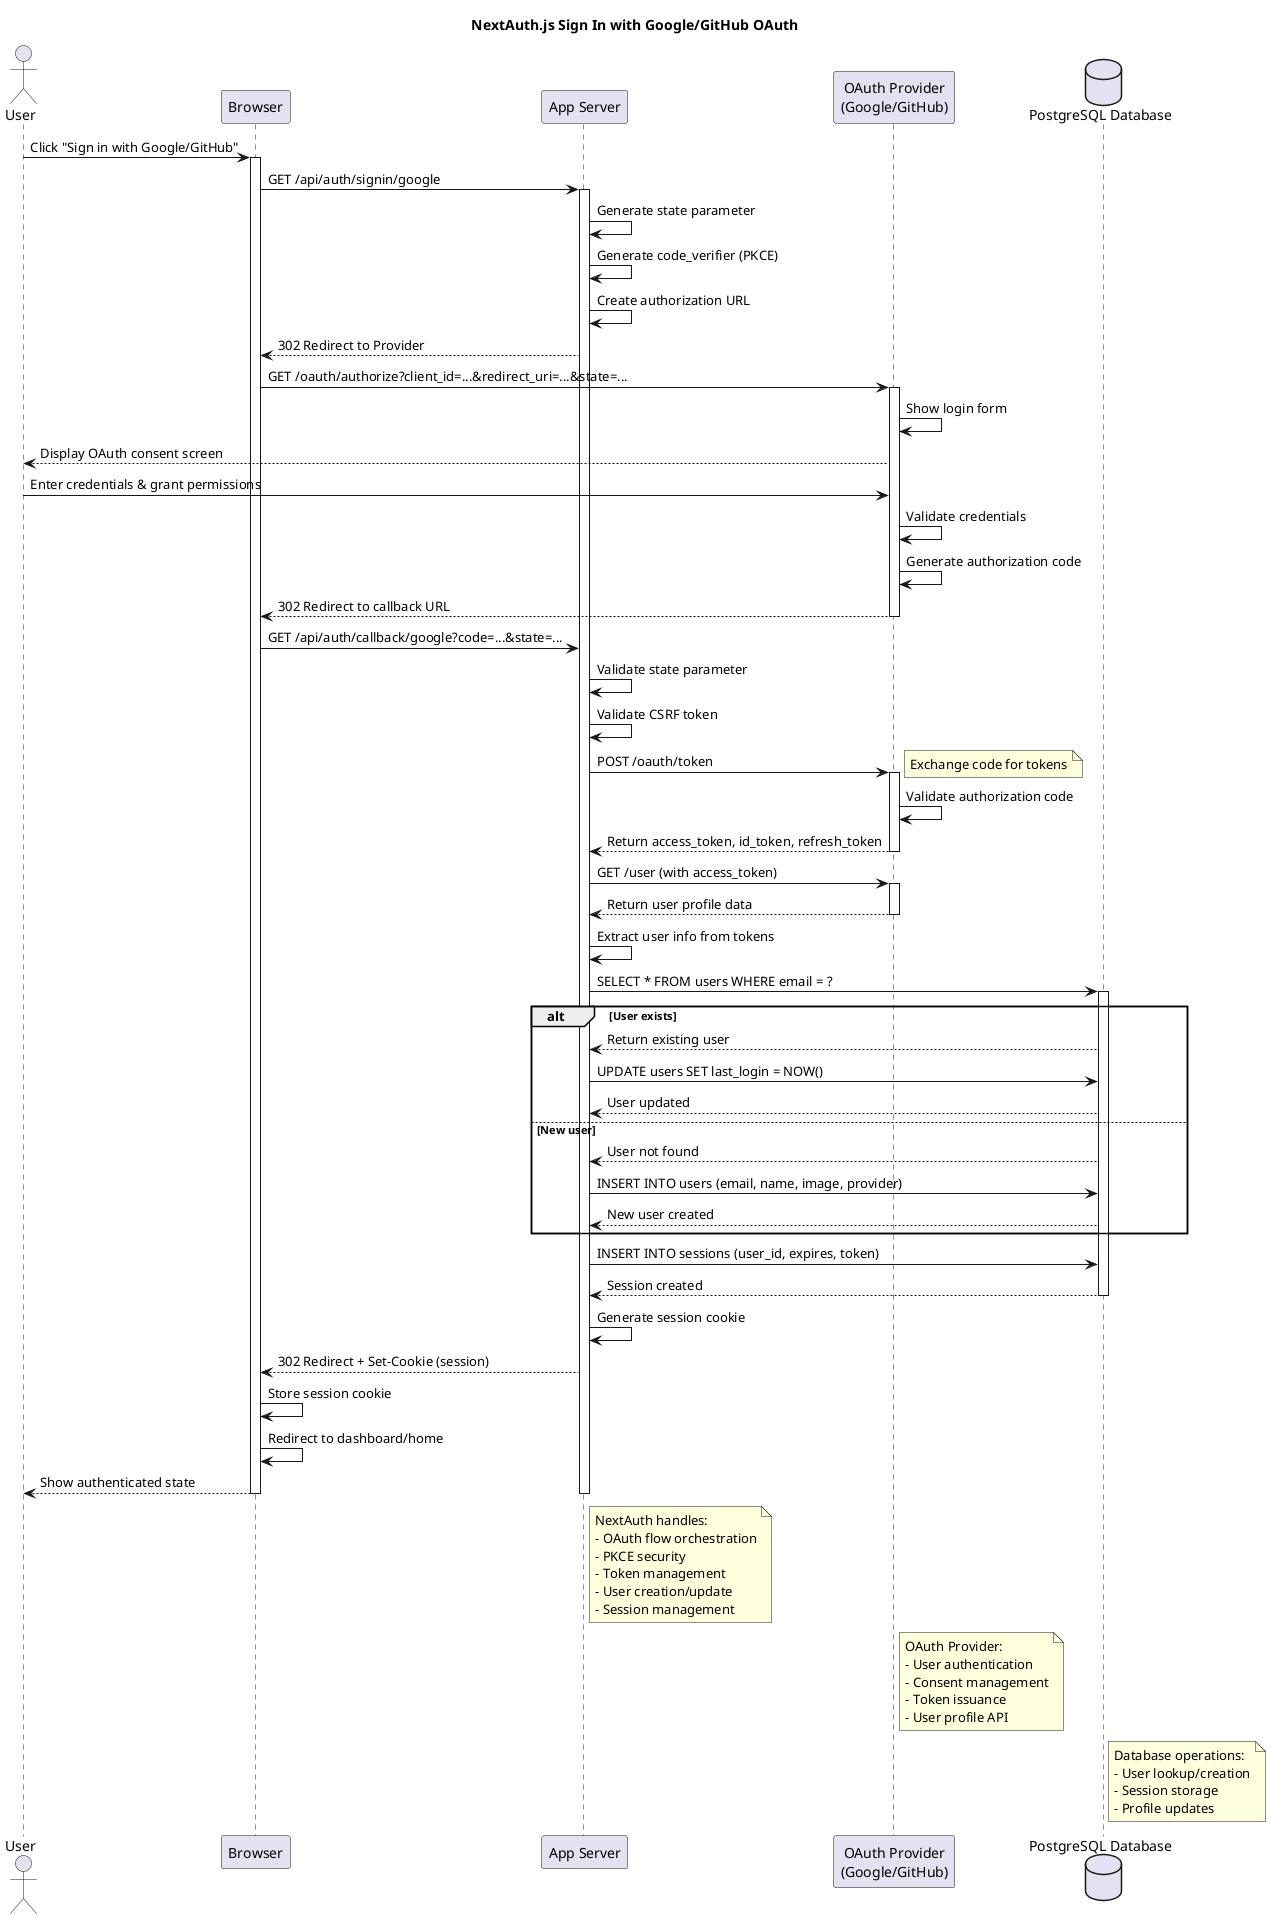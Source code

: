 @startuml
title NextAuth.js Sign In with Google/GitHub OAuth

actor User
participant Browser
participant "App Server" as AppServer
participant "OAuth Provider\n(Google/GitHub)" as Provider
database "PostgreSQL Database" as PostgresDB

User -> Browser: Click "Sign in with Google/GitHub"
activate Browser

Browser -> AppServer: GET /api/auth/signin/google
activate AppServer

AppServer -> AppServer: Generate state parameter
AppServer -> AppServer: Generate code_verifier (PKCE)
AppServer -> AppServer: Create authorization URL

AppServer --> Browser: 302 Redirect to Provider
Browser -> Provider: GET /oauth/authorize?client_id=...&redirect_uri=...&state=...
activate Provider

Provider -> Provider: Show login form
Provider --> User: Display OAuth consent screen
User -> Provider: Enter credentials & grant permissions
Provider -> Provider: Validate credentials
Provider -> Provider: Generate authorization code

Provider --> Browser: 302 Redirect to callback URL
deactivate Provider
Browser -> AppServer: GET /api/auth/callback/google?code=...&state=...

AppServer -> AppServer: Validate state parameter
AppServer -> AppServer: Validate CSRF token

AppServer -> Provider: POST /oauth/token
activate Provider
note right: Exchange code for tokens
Provider -> Provider: Validate authorization code
Provider --> AppServer: Return access_token, id_token, refresh_token
deactivate Provider

AppServer -> Provider: GET /user (with access_token)
activate Provider
Provider --> AppServer: Return user profile data
deactivate Provider

AppServer -> AppServer: Extract user info from tokens
AppServer -> PostgresDB: SELECT * FROM users WHERE email = ?
activate PostgresDB

alt User exists
    PostgresDB --> AppServer: Return existing user
    AppServer -> PostgresDB: UPDATE users SET last_login = NOW()
    PostgresDB --> AppServer: User updated
else New user
    PostgresDB --> AppServer: User not found
    AppServer -> PostgresDB: INSERT INTO users (email, name, image, provider)
    PostgresDB --> AppServer: New user created
end

AppServer -> PostgresDB: INSERT INTO sessions (user_id, expires, token)
PostgresDB --> AppServer: Session created
deactivate PostgresDB

AppServer -> AppServer: Generate session cookie
AppServer --> Browser: 302 Redirect + Set-Cookie (session)
Browser -> Browser: Store session cookie
Browser -> Browser: Redirect to dashboard/home

Browser --> User: Show authenticated state
deactivate AppServer
deactivate Browser

note right of AppServer
  NextAuth handles:
  - OAuth flow orchestration
  - PKCE security
  - Token management
  - User creation/update
  - Session management
end note

note right of Provider
  OAuth Provider:
  - User authentication
  - Consent management
  - Token issuance
  - User profile API
end note

note right of PostgresDB
  Database operations:
  - User lookup/creation
  - Session storage
  - Profile updates
end note

@enduml